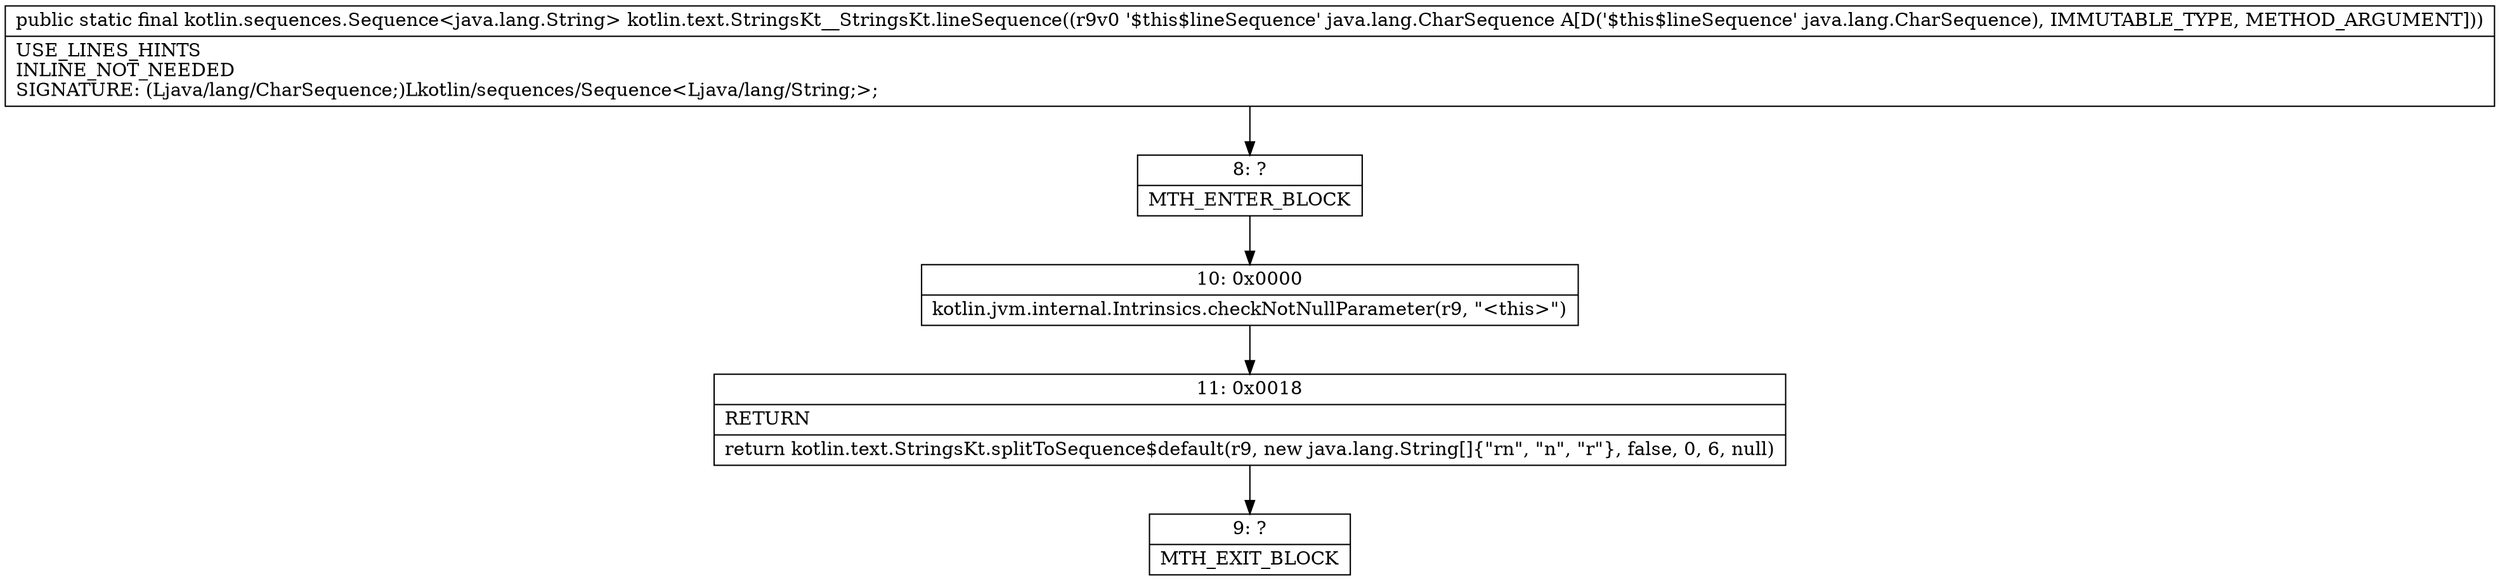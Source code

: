 digraph "CFG forkotlin.text.StringsKt__StringsKt.lineSequence(Ljava\/lang\/CharSequence;)Lkotlin\/sequences\/Sequence;" {
Node_8 [shape=record,label="{8\:\ ?|MTH_ENTER_BLOCK\l}"];
Node_10 [shape=record,label="{10\:\ 0x0000|kotlin.jvm.internal.Intrinsics.checkNotNullParameter(r9, \"\<this\>\")\l}"];
Node_11 [shape=record,label="{11\:\ 0x0018|RETURN\l|return kotlin.text.StringsKt.splitToSequence$default(r9, new java.lang.String[]\{\"rn\", \"n\", \"r\"\}, false, 0, 6, null)\l}"];
Node_9 [shape=record,label="{9\:\ ?|MTH_EXIT_BLOCK\l}"];
MethodNode[shape=record,label="{public static final kotlin.sequences.Sequence\<java.lang.String\> kotlin.text.StringsKt__StringsKt.lineSequence((r9v0 '$this$lineSequence' java.lang.CharSequence A[D('$this$lineSequence' java.lang.CharSequence), IMMUTABLE_TYPE, METHOD_ARGUMENT]))  | USE_LINES_HINTS\lINLINE_NOT_NEEDED\lSIGNATURE: (Ljava\/lang\/CharSequence;)Lkotlin\/sequences\/Sequence\<Ljava\/lang\/String;\>;\l}"];
MethodNode -> Node_8;Node_8 -> Node_10;
Node_10 -> Node_11;
Node_11 -> Node_9;
}

